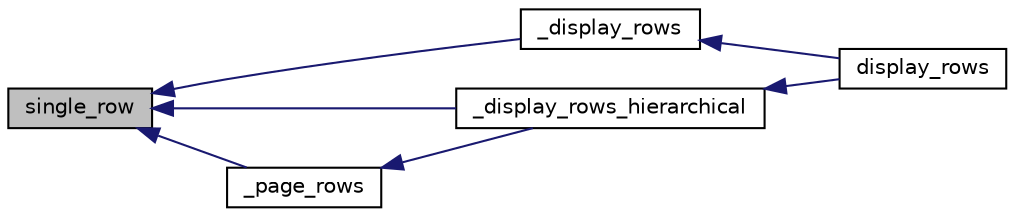 digraph "single_row"
{
  edge [fontname="Helvetica",fontsize="10",labelfontname="Helvetica",labelfontsize="10"];
  node [fontname="Helvetica",fontsize="10",shape=record];
  rankdir="LR";
  Node1 [label="single_row",height=0.2,width=0.4,color="black", fillcolor="grey75", style="filled", fontcolor="black"];
  Node1 -> Node2 [dir="back",color="midnightblue",fontsize="10",style="solid",fontname="Helvetica"];
  Node2 [label="_display_rows",height=0.2,width=0.4,color="black", fillcolor="white", style="filled",URL="$class_w_p___posts___list___table.html#aa6d0a15bfdd863c020b8adcaa7b54a05"];
  Node2 -> Node3 [dir="back",color="midnightblue",fontsize="10",style="solid",fontname="Helvetica"];
  Node3 [label="display_rows",height=0.2,width=0.4,color="black", fillcolor="white", style="filled",URL="$class_w_p___posts___list___table.html#aa47bbdb29b1893c04559b13d81682ecc"];
  Node1 -> Node4 [dir="back",color="midnightblue",fontsize="10",style="solid",fontname="Helvetica"];
  Node4 [label="_display_rows_hierarchical",height=0.2,width=0.4,color="black", fillcolor="white", style="filled",URL="$class_w_p___posts___list___table.html#a4ba41aaa1eb2dc06f6e74e401804baf3"];
  Node4 -> Node3 [dir="back",color="midnightblue",fontsize="10",style="solid",fontname="Helvetica"];
  Node1 -> Node5 [dir="back",color="midnightblue",fontsize="10",style="solid",fontname="Helvetica"];
  Node5 [label="_page_rows",height=0.2,width=0.4,color="black", fillcolor="white", style="filled",URL="$class_w_p___posts___list___table.html#a6ec3a3c4df5c7fd711c91564c4d213d8"];
  Node5 -> Node4 [dir="back",color="midnightblue",fontsize="10",style="solid",fontname="Helvetica"];
}
